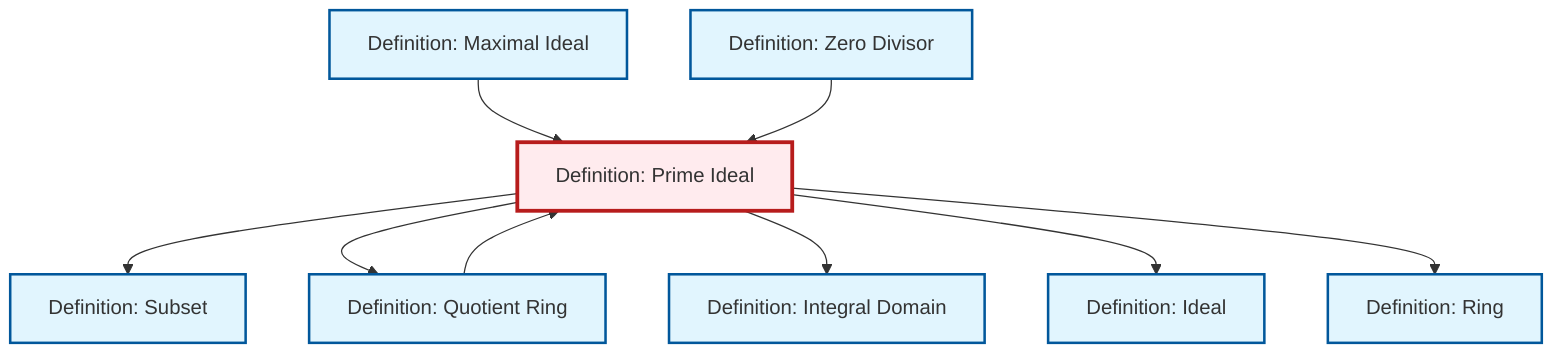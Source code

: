 graph TD
    classDef definition fill:#e1f5fe,stroke:#01579b,stroke-width:2px
    classDef theorem fill:#f3e5f5,stroke:#4a148c,stroke-width:2px
    classDef axiom fill:#fff3e0,stroke:#e65100,stroke-width:2px
    classDef example fill:#e8f5e9,stroke:#1b5e20,stroke-width:2px
    classDef current fill:#ffebee,stroke:#b71c1c,stroke-width:3px
    def-integral-domain["Definition: Integral Domain"]:::definition
    def-maximal-ideal["Definition: Maximal Ideal"]:::definition
    def-subset["Definition: Subset"]:::definition
    def-prime-ideal["Definition: Prime Ideal"]:::definition
    def-ideal["Definition: Ideal"]:::definition
    def-ring["Definition: Ring"]:::definition
    def-zero-divisor["Definition: Zero Divisor"]:::definition
    def-quotient-ring["Definition: Quotient Ring"]:::definition
    def-maximal-ideal --> def-prime-ideal
    def-prime-ideal --> def-subset
    def-prime-ideal --> def-quotient-ring
    def-prime-ideal --> def-integral-domain
    def-prime-ideal --> def-ideal
    def-quotient-ring --> def-prime-ideal
    def-prime-ideal --> def-ring
    def-zero-divisor --> def-prime-ideal
    class def-prime-ideal current